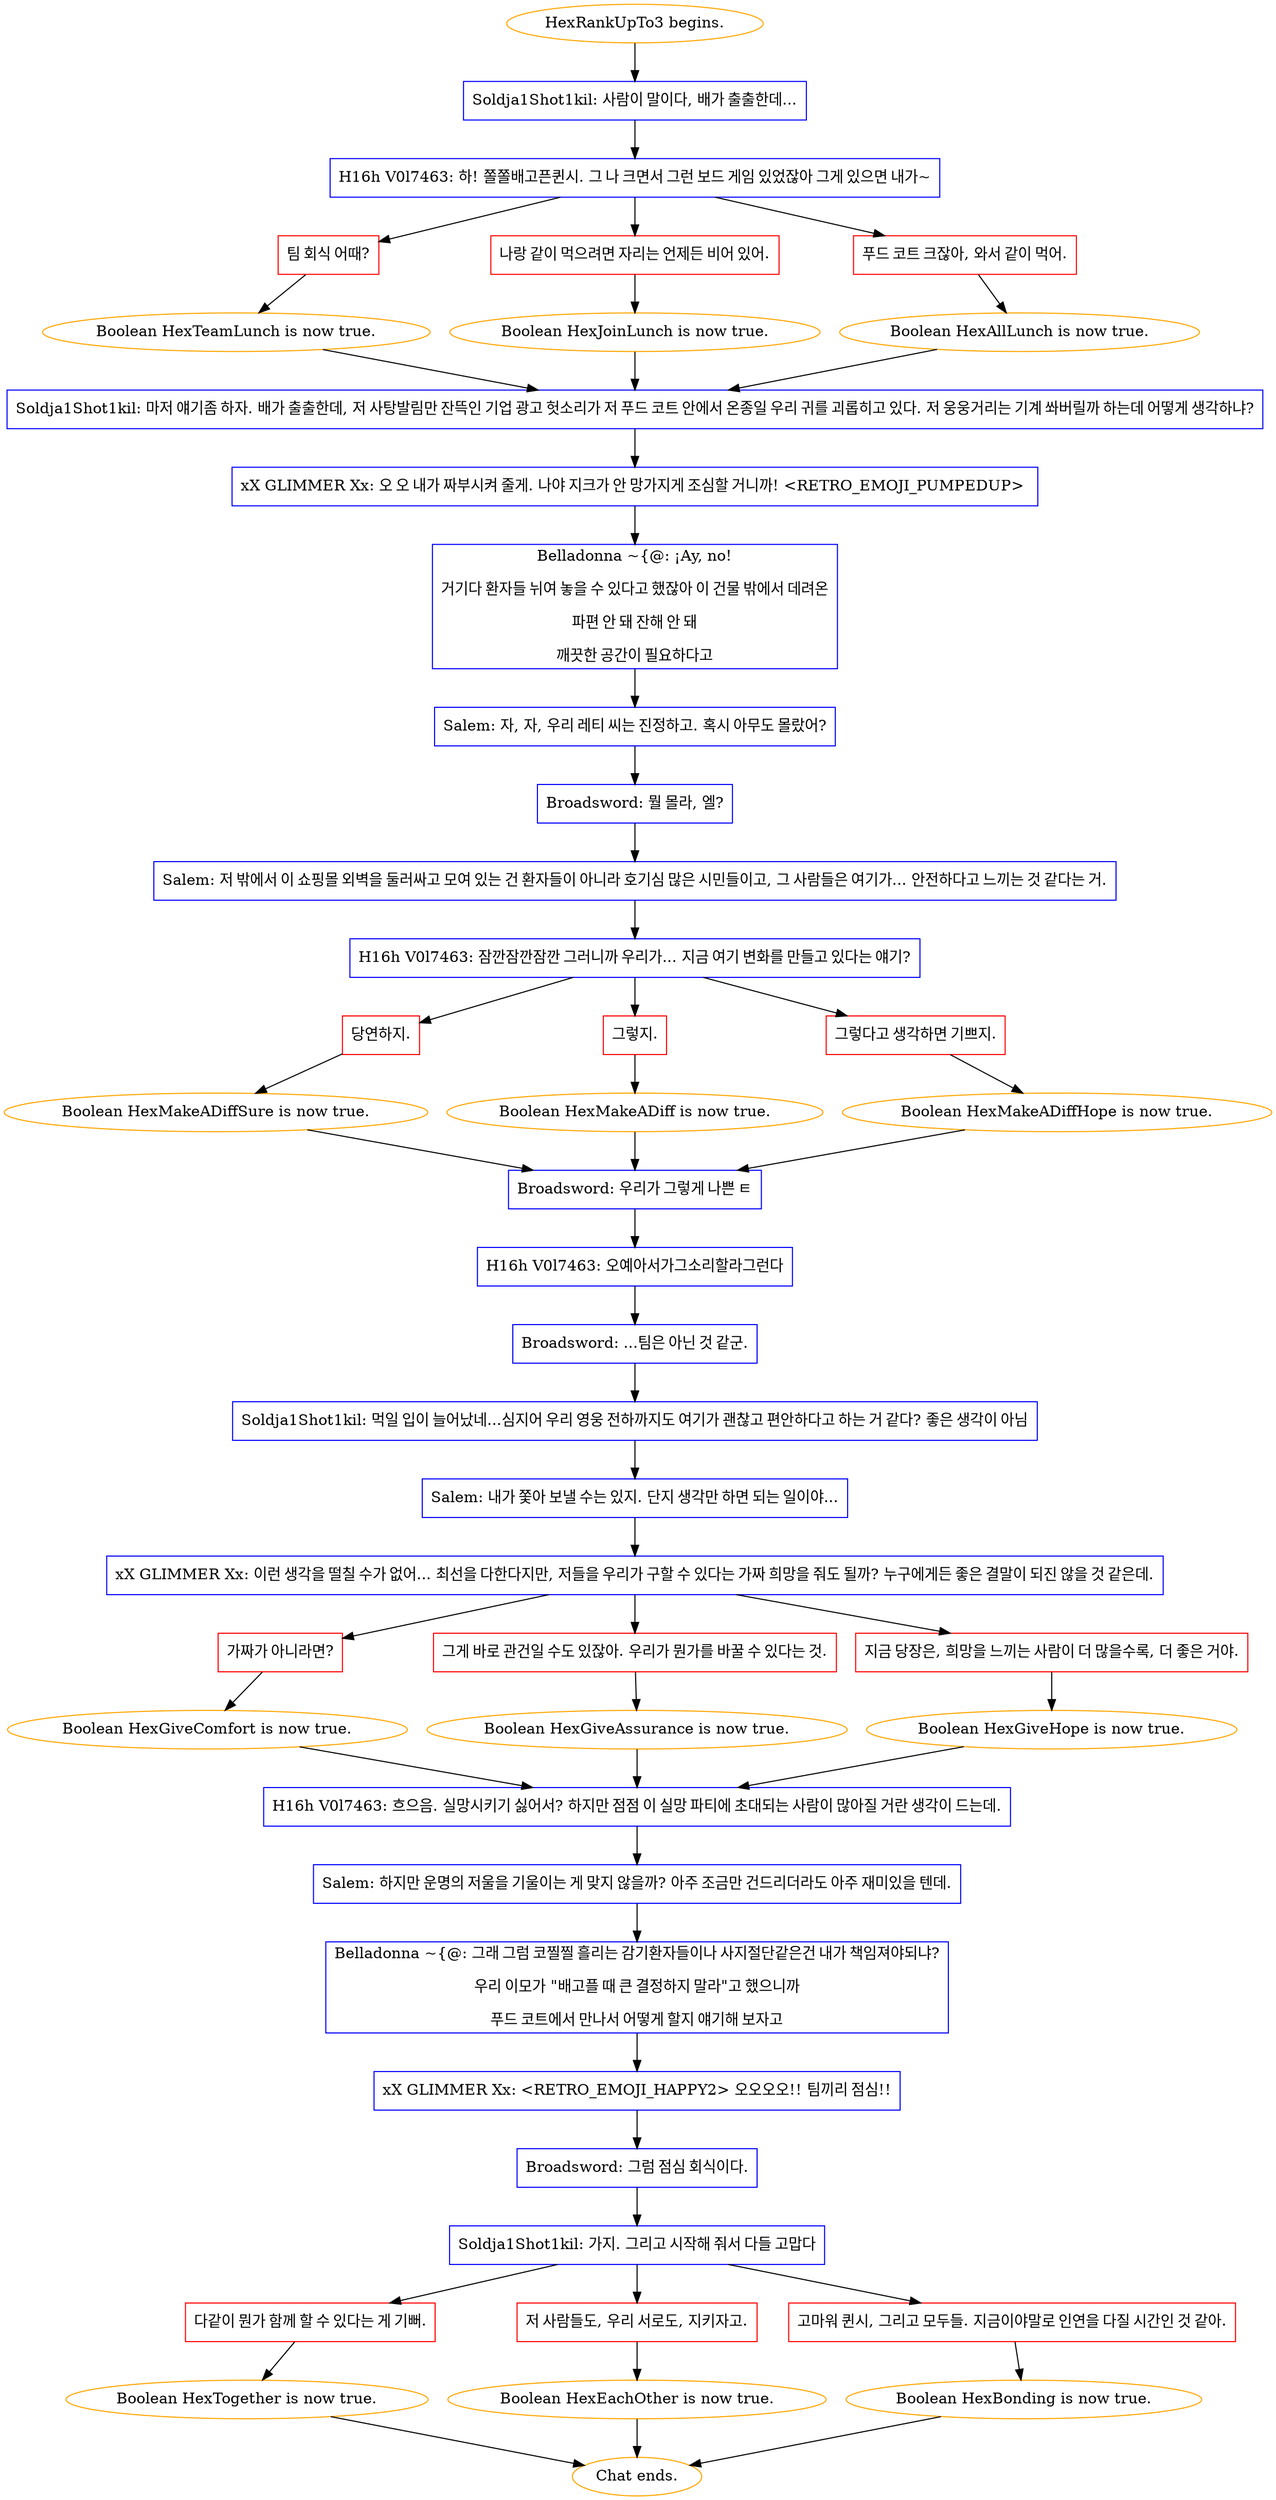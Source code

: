 digraph {
	"HexRankUpTo3 begins." [color=orange];
		"HexRankUpTo3 begins." -> j3960338674;
	j3960338674 [label="Soldja1Shot1kil: 사람이 말이다, 배가 출출한데...",shape=box,color=blue];
		j3960338674 -> j429620454;
	j429620454 [label="H16h V0l7463: 하! 쫄쫄배고픈퀸시. 그 나 크면서 그런 보드 게임 있었잖아 그게 있으면 내가~",shape=box,color=blue];
		j429620454 -> j3233562179;
		j429620454 -> j3254759742;
		j429620454 -> j3286682339;
	j3233562179 [label="팀 회식 어때?",shape=box,color=red];
		j3233562179 -> j3427577620;
	j3254759742 [label="나랑 같이 먹으려면 자리는 언제든 비어 있어.",shape=box,color=red];
		j3254759742 -> j880279747;
	j3286682339 [label="푸드 코트 크잖아, 와서 같이 먹어.",shape=box,color=red];
		j3286682339 -> j690071192;
	j3427577620 [label="Boolean HexTeamLunch is now true.",color=orange];
		j3427577620 -> j49626381;
	j880279747 [label="Boolean HexJoinLunch is now true.",color=orange];
		j880279747 -> j49626381;
	j690071192 [label="Boolean HexAllLunch is now true.",color=orange];
		j690071192 -> j49626381;
	j49626381 [label="Soldja1Shot1kil: 마저 얘기좀 하자. 배가 출출한데, 저 사탕발림만 잔뜩인 기업 광고 헛소리가 저 푸드 코트 안에서 온종일 우리 귀를 괴롭히고 있다. 저 웅웅거리는 기계 쏴버릴까 하는데 어떻게 생각하냐?",shape=box,color=blue];
		j49626381 -> j1774199768;
	j1774199768 [label="xX GLIMMER Xx: 오 오 내가 짜부시켜 줄게. 나야 지크가 안 망가지게 조심할 거니까! <RETRO_EMOJI_PUMPEDUP> ",shape=box,color=blue];
		j1774199768 -> j3756973111;
	j3756973111 [label="Belladonna ~{@: ¡Ay, no!
거기다 환자들 뉘여 놓을 수 있다고 했잖아 이 건물 밖에서 데려온
파편 안 돼 잔해 안 돼
깨끗한 공간이 필요하다고",shape=box,color=blue];
		j3756973111 -> j3787683414;
	j3787683414 [label="Salem: 자, 자, 우리 레티 씨는 진정하고. 혹시 아무도 몰랐어?",shape=box,color=blue];
		j3787683414 -> j2668383197;
	j2668383197 [label="Broadsword: 뭘 몰라, 엘?",shape=box,color=blue];
		j2668383197 -> j4117599115;
	j4117599115 [label="Salem: 저 밖에서 이 쇼핑몰 외벽을 둘러싸고 모여 있는 건 환자들이 아니라 호기심 많은 시민들이고, 그 사람들은 여기가... 안전하다고 느끼는 것 같다는 거.",shape=box,color=blue];
		j4117599115 -> j908968382;
	j908968382 [label="H16h V0l7463: 잠깐잠깐잠깐 그러니까 우리가... 지금 여기 변화를 만들고 있다는 얘기?",shape=box,color=blue];
		j908968382 -> j431248586;
		j908968382 -> j1266965582;
		j908968382 -> j3861451587;
	j431248586 [label="당연하지.",shape=box,color=red];
		j431248586 -> j2257832834;
	j1266965582 [label="그렇지.",shape=box,color=red];
		j1266965582 -> j3466365233;
	j3861451587 [label="그렇다고 생각하면 기쁘지.",shape=box,color=red];
		j3861451587 -> j2777702813;
	j2257832834 [label="Boolean HexMakeADiffSure is now true.",color=orange];
		j2257832834 -> j1098914930;
	j3466365233 [label="Boolean HexMakeADiff is now true.",color=orange];
		j3466365233 -> j1098914930;
	j2777702813 [label="Boolean HexMakeADiffHope is now true.",color=orange];
		j2777702813 -> j1098914930;
	j1098914930 [label="Broadsword: 우리가 그렇게 나쁜 ㅌ",shape=box,color=blue];
		j1098914930 -> j441682479;
	j441682479 [label="H16h V0l7463: 오예아서가그소리할라그런다",shape=box,color=blue];
		j441682479 -> j2100113622;
	j2100113622 [label="Broadsword: ...팀은 아닌 것 같군.",shape=box,color=blue];
		j2100113622 -> j1295218625;
	j1295218625 [label="Soldja1Shot1kil: 먹일 입이 늘어났네...심지어 우리 영웅 전하까지도 여기가 괜찮고 편안하다고 하는 거 같다? 좋은 생각이 아님",shape=box,color=blue];
		j1295218625 -> j1756364162;
	j1756364162 [label="Salem: 내가 쫓아 보낼 수는 있지. 단지 생각만 하면 되는 일이야...",shape=box,color=blue];
		j1756364162 -> j3564338132;
	j3564338132 [label="xX GLIMMER Xx: 이런 생각을 떨칠 수가 없어... 최선을 다한다지만, 저들을 우리가 구할 수 있다는 가짜 희망을 줘도 될까? 누구에게든 좋은 결말이 되진 않을 것 같은데.",shape=box,color=blue];
		j3564338132 -> j3081196306;
		j3564338132 -> j645235990;
		j3564338132 -> j412348237;
	j3081196306 [label="가짜가 아니라면?",shape=box,color=red];
		j3081196306 -> j354171033;
	j645235990 [label="그게 바로 관건일 수도 있잖아. 우리가 뭔가를 바꿀 수 있다는 것.",shape=box,color=red];
		j645235990 -> j1732049255;
	j412348237 [label="지금 당장은, 희망을 느끼는 사람이 더 많을수록, 더 좋은 거야.",shape=box,color=red];
		j412348237 -> j673498196;
	j354171033 [label="Boolean HexGiveComfort is now true.",color=orange];
		j354171033 -> j2823595309;
	j1732049255 [label="Boolean HexGiveAssurance is now true.",color=orange];
		j1732049255 -> j2823595309;
	j673498196 [label="Boolean HexGiveHope is now true.",color=orange];
		j673498196 -> j2823595309;
	j2823595309 [label="H16h V0l7463: 흐으음. 실망시키기 싫어서? 하지만 점점 이 실망 파티에 초대되는 사람이 많아질 거란 생각이 드는데.",shape=box,color=blue];
		j2823595309 -> j378435175;
	j378435175 [label="Salem: 하지만 운명의 저울을 기울이는 게 맞지 않을까? 아주 조금만 건드리더라도 아주 재미있을 텐데.",shape=box,color=blue];
		j378435175 -> j100622090;
	j100622090 [label="Belladonna ~{@: 그래 그럼 코찔찔 흘리는 감기환자들이나 사지절단같은건 내가 책임져야되냐?
우리 이모가 \"배고플 때 큰 결정하지 말라\"고 했으니까
푸드 코트에서 만나서 어떻게 할지 얘기해 보자고",shape=box,color=blue];
		j100622090 -> j583770500;
	j583770500 [label="xX GLIMMER Xx: <RETRO_EMOJI_HAPPY2> 오오오오!! 팀끼리 점심!!",shape=box,color=blue];
		j583770500 -> j2409427296;
	j2409427296 [label="Broadsword: 그럼 점심 회식이다.",shape=box,color=blue];
		j2409427296 -> j1108630833;
	j1108630833 [label="Soldja1Shot1kil: 가지. 그리고 시작해 줘서 다들 고맙다",shape=box,color=blue];
		j1108630833 -> j909340430;
		j1108630833 -> j2504549212;
		j1108630833 -> j614936842;
	j909340430 [label="다같이 뭔가 함께 할 수 있다는 게 기뻐.",shape=box,color=red];
		j909340430 -> j2358702547;
	j2504549212 [label="저 사람들도, 우리 서로도, 지키자고.",shape=box,color=red];
		j2504549212 -> j2321050970;
	j614936842 [label="고마워 퀸시, 그리고 모두들. 지금이야말로 인연을 다질 시간인 것 같아.",shape=box,color=red];
		j614936842 -> j873465822;
	j2358702547 [label="Boolean HexTogether is now true.",color=orange];
		j2358702547 -> "Chat ends.";
	j2321050970 [label="Boolean HexEachOther is now true.",color=orange];
		j2321050970 -> "Chat ends.";
	j873465822 [label="Boolean HexBonding is now true.",color=orange];
		j873465822 -> "Chat ends.";
	"Chat ends." [color=orange];
}